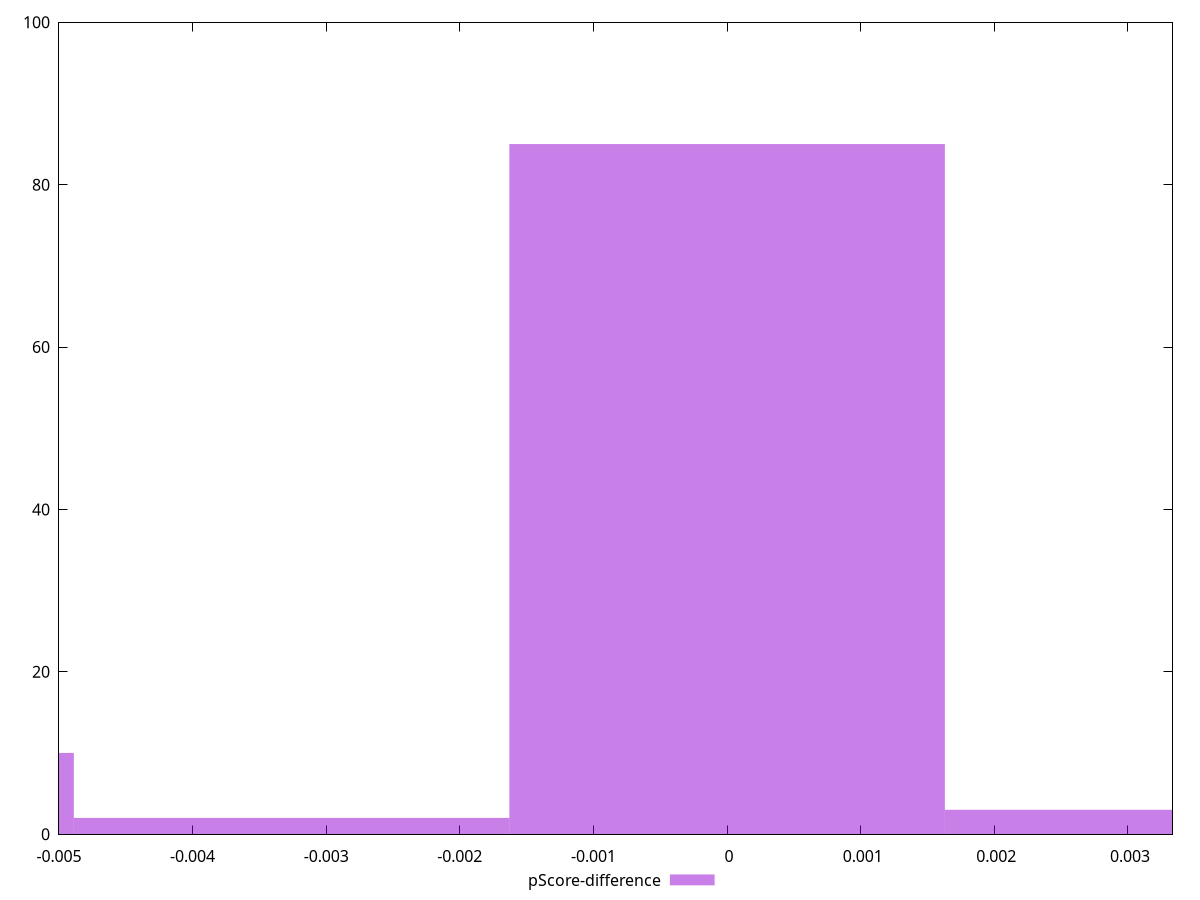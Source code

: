 reset

$pScoreDifference <<EOF
-0.006518583968748624 10
0 85
-0.003259291984374312 2
0.003259291984374312 3
EOF

set key outside below
set boxwidth 0.003259291984374312
set xrange [-0.0050000000000000044:0.0033333333333332993]
set yrange [0:100]
set trange [0:100]
set style fill transparent solid 0.5 noborder
set terminal svg size 640, 490 enhanced background rgb 'white'
set output "report_00017_2021-02-10T15-08-03.406Z/unminified-css/samples/pages/pScore-difference/histogram.svg"

plot $pScoreDifference title "pScore-difference" with boxes

reset
